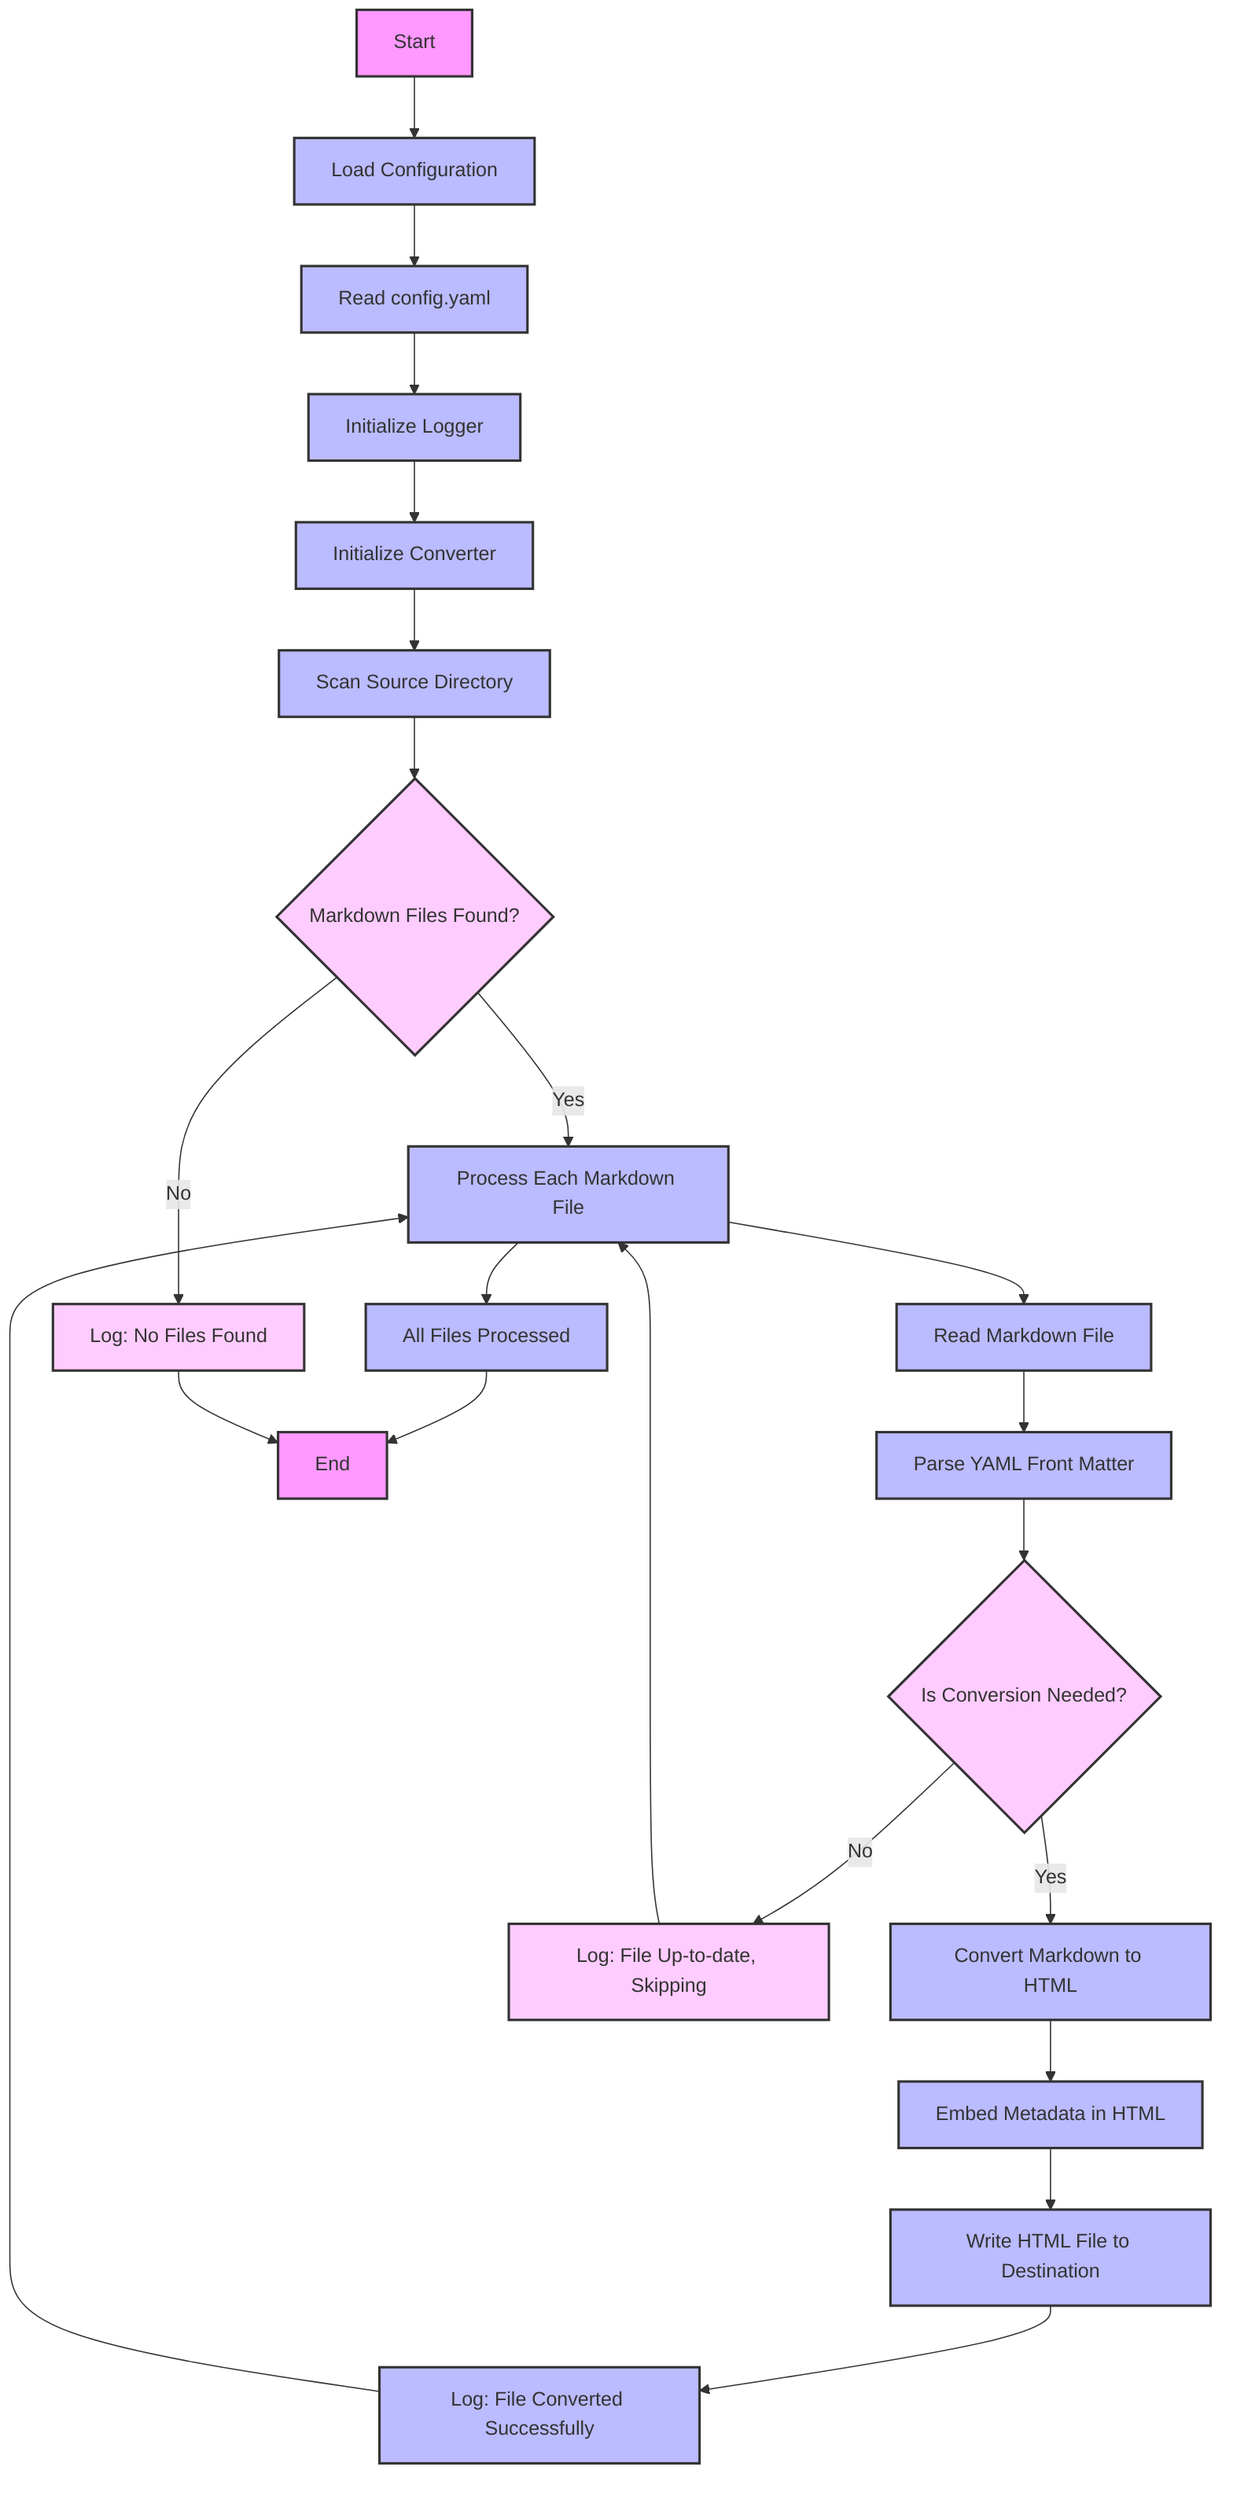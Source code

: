 flowchart TD
A[Start] --> B[Load Configuration]
B --> C[Read config.yaml]
C --> D[Initialize Logger]
D --> E[Initialize Converter]
E --> F[Scan Source Directory]
F --> G{Markdown Files Found?}
G -->|Yes| H[Process Each Markdown File]
G -->|No| I[Log: No Files Found]
H --> J[Read Markdown File]
J --> K[Parse YAML Front Matter]
K --> L{Is Conversion Needed?}
L -->|Yes| M[Convert Markdown to HTML]
L -->|No| N[Log: File Up-to-date, Skipping]
M --> O[Embed Metadata in HTML]
O --> P[Write HTML File to Destination]
P --> Q[Log: File Converted Successfully]
Q --> H
N --> H
H --> R[All Files Processed]
R --> S[End]
I --> S

%% Styling
classDef startEnd fill:#f9f,stroke:#333,stroke-width:2px;
class A,S startEnd;
classDef process fill:#bbf,stroke:#333,stroke-width:2px;
class B,C,D,E,F,H,J,K,M,O,P,Q,R process;
classDef decision fill:#fcf,stroke:#333,stroke-width:2px;
class G,I,L,N decision;